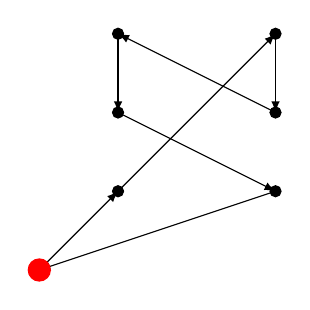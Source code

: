 \draw [black, -latex] (0, 0) -- (1, 1);
\filldraw [black] (0, 0) circle (2pt);
\draw [black, -latex] (1, 1) --(3, 3);
\filldraw [black] (1, 1) circle (2pt);
\draw [black, -latex] (3, 3) --(3, 2);
\filldraw [black] (3, 3) circle (2pt);
\draw [black, -latex] (3, 2) --(1, 3);
\filldraw [black] (3, 2) circle (2pt);
\draw [black, -latex] (1, 3) --(1, 2);
\filldraw [black] (1, 3) circle (2pt);
\draw [black, -latex] (1, 2) --(3, 1);
\filldraw [black] (1, 2) circle (2pt);
\draw [black, -latex] (3, 1) --(0, 0);
\filldraw (3, 1) [black] circle (2pt);
\filldraw [red] (0, 0) circle (4pt);